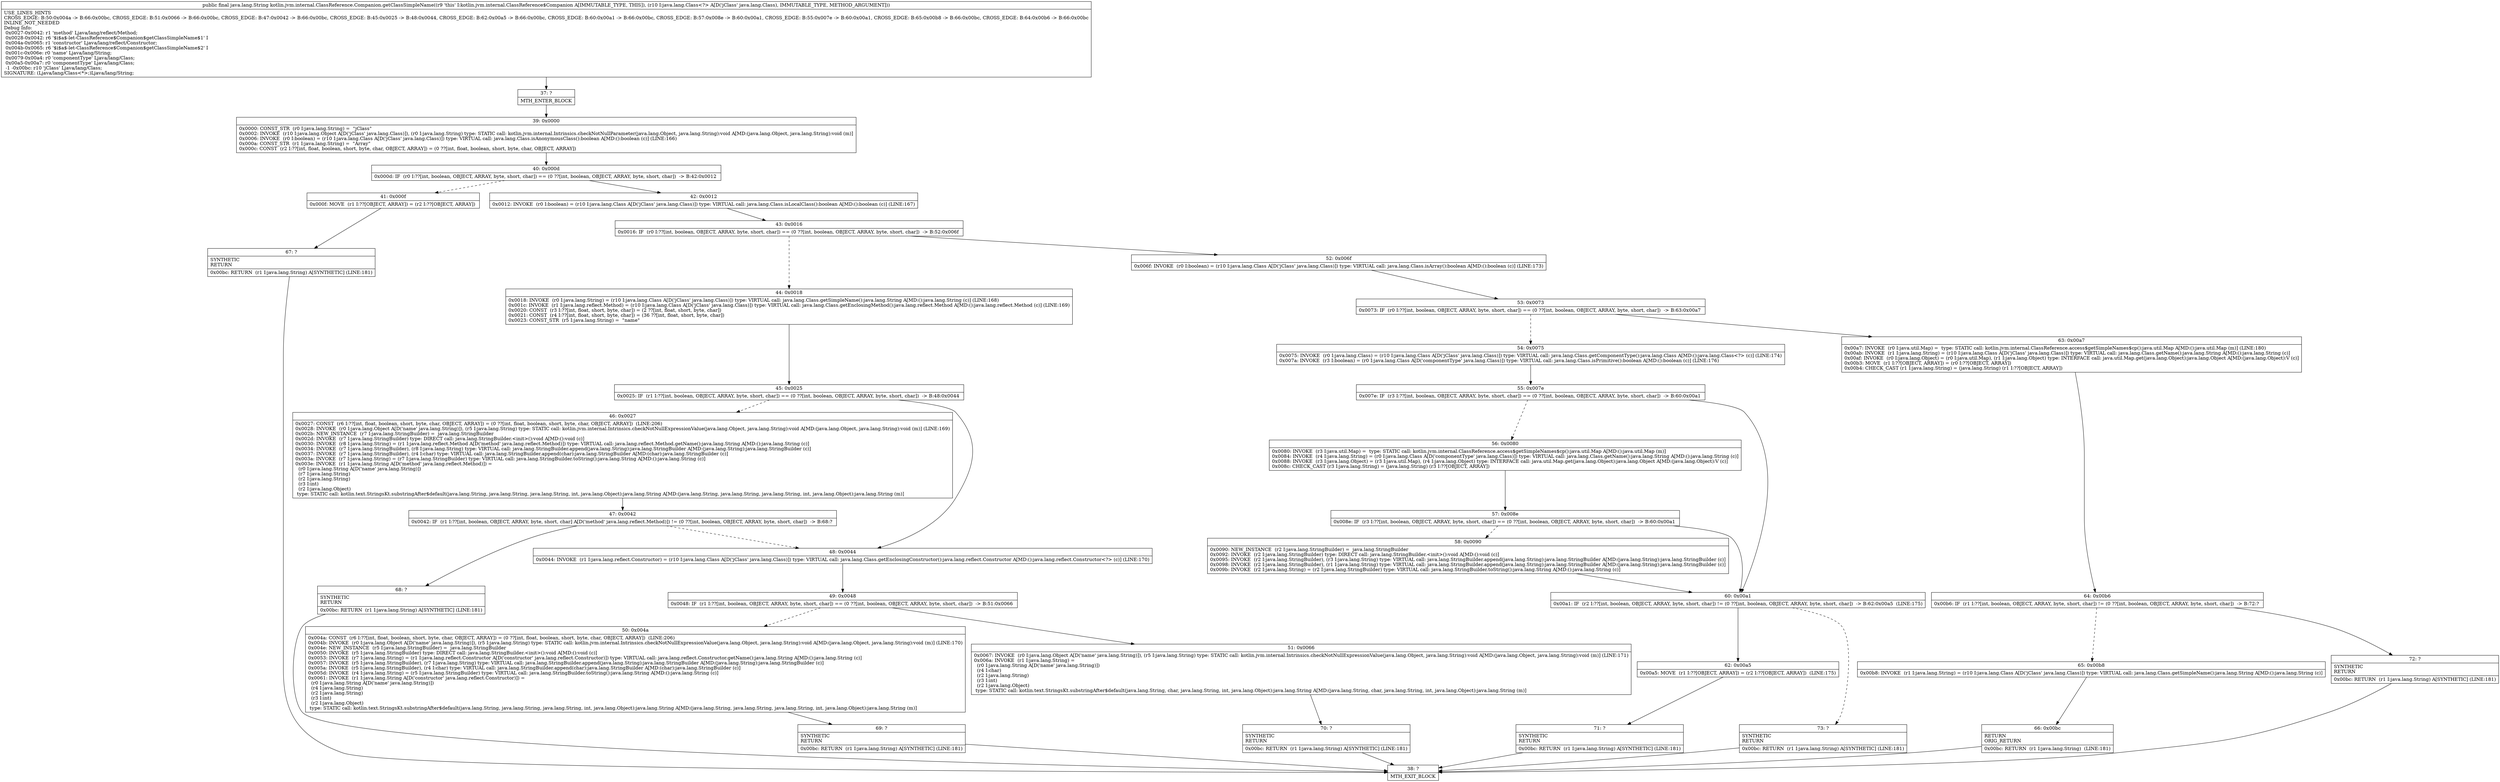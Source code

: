 digraph "CFG forkotlin.jvm.internal.ClassReference.Companion.getClassSimpleName(Ljava\/lang\/Class;)Ljava\/lang\/String;" {
Node_37 [shape=record,label="{37\:\ ?|MTH_ENTER_BLOCK\l}"];
Node_39 [shape=record,label="{39\:\ 0x0000|0x0000: CONST_STR  (r0 I:java.lang.String) =  \"jClass\" \l0x0002: INVOKE  (r10 I:java.lang.Object A[D('jClass' java.lang.Class)]), (r0 I:java.lang.String) type: STATIC call: kotlin.jvm.internal.Intrinsics.checkNotNullParameter(java.lang.Object, java.lang.String):void A[MD:(java.lang.Object, java.lang.String):void (m)]\l0x0006: INVOKE  (r0 I:boolean) = (r10 I:java.lang.Class A[D('jClass' java.lang.Class)]) type: VIRTUAL call: java.lang.Class.isAnonymousClass():boolean A[MD:():boolean (c)] (LINE:166)\l0x000a: CONST_STR  (r1 I:java.lang.String) =  \"Array\" \l0x000c: CONST  (r2 I:??[int, float, boolean, short, byte, char, OBJECT, ARRAY]) = (0 ??[int, float, boolean, short, byte, char, OBJECT, ARRAY]) \l}"];
Node_40 [shape=record,label="{40\:\ 0x000d|0x000d: IF  (r0 I:??[int, boolean, OBJECT, ARRAY, byte, short, char]) == (0 ??[int, boolean, OBJECT, ARRAY, byte, short, char])  \-\> B:42:0x0012 \l}"];
Node_41 [shape=record,label="{41\:\ 0x000f|0x000f: MOVE  (r1 I:??[OBJECT, ARRAY]) = (r2 I:??[OBJECT, ARRAY]) \l}"];
Node_67 [shape=record,label="{67\:\ ?|SYNTHETIC\lRETURN\l|0x00bc: RETURN  (r1 I:java.lang.String) A[SYNTHETIC] (LINE:181)\l}"];
Node_38 [shape=record,label="{38\:\ ?|MTH_EXIT_BLOCK\l}"];
Node_42 [shape=record,label="{42\:\ 0x0012|0x0012: INVOKE  (r0 I:boolean) = (r10 I:java.lang.Class A[D('jClass' java.lang.Class)]) type: VIRTUAL call: java.lang.Class.isLocalClass():boolean A[MD:():boolean (c)] (LINE:167)\l}"];
Node_43 [shape=record,label="{43\:\ 0x0016|0x0016: IF  (r0 I:??[int, boolean, OBJECT, ARRAY, byte, short, char]) == (0 ??[int, boolean, OBJECT, ARRAY, byte, short, char])  \-\> B:52:0x006f \l}"];
Node_44 [shape=record,label="{44\:\ 0x0018|0x0018: INVOKE  (r0 I:java.lang.String) = (r10 I:java.lang.Class A[D('jClass' java.lang.Class)]) type: VIRTUAL call: java.lang.Class.getSimpleName():java.lang.String A[MD:():java.lang.String (c)] (LINE:168)\l0x001c: INVOKE  (r1 I:java.lang.reflect.Method) = (r10 I:java.lang.Class A[D('jClass' java.lang.Class)]) type: VIRTUAL call: java.lang.Class.getEnclosingMethod():java.lang.reflect.Method A[MD:():java.lang.reflect.Method (c)] (LINE:169)\l0x0020: CONST  (r3 I:??[int, float, short, byte, char]) = (2 ??[int, float, short, byte, char]) \l0x0021: CONST  (r4 I:??[int, float, short, byte, char]) = (36 ??[int, float, short, byte, char]) \l0x0023: CONST_STR  (r5 I:java.lang.String) =  \"name\" \l}"];
Node_45 [shape=record,label="{45\:\ 0x0025|0x0025: IF  (r1 I:??[int, boolean, OBJECT, ARRAY, byte, short, char]) == (0 ??[int, boolean, OBJECT, ARRAY, byte, short, char])  \-\> B:48:0x0044 \l}"];
Node_46 [shape=record,label="{46\:\ 0x0027|0x0027: CONST  (r6 I:??[int, float, boolean, short, byte, char, OBJECT, ARRAY]) = (0 ??[int, float, boolean, short, byte, char, OBJECT, ARRAY])  (LINE:206)\l0x0028: INVOKE  (r0 I:java.lang.Object A[D('name' java.lang.String)]), (r5 I:java.lang.String) type: STATIC call: kotlin.jvm.internal.Intrinsics.checkNotNullExpressionValue(java.lang.Object, java.lang.String):void A[MD:(java.lang.Object, java.lang.String):void (m)] (LINE:169)\l0x002b: NEW_INSTANCE  (r7 I:java.lang.StringBuilder) =  java.lang.StringBuilder \l0x002d: INVOKE  (r7 I:java.lang.StringBuilder) type: DIRECT call: java.lang.StringBuilder.\<init\>():void A[MD:():void (c)]\l0x0030: INVOKE  (r8 I:java.lang.String) = (r1 I:java.lang.reflect.Method A[D('method' java.lang.reflect.Method)]) type: VIRTUAL call: java.lang.reflect.Method.getName():java.lang.String A[MD:():java.lang.String (c)]\l0x0034: INVOKE  (r7 I:java.lang.StringBuilder), (r8 I:java.lang.String) type: VIRTUAL call: java.lang.StringBuilder.append(java.lang.String):java.lang.StringBuilder A[MD:(java.lang.String):java.lang.StringBuilder (c)]\l0x0037: INVOKE  (r7 I:java.lang.StringBuilder), (r4 I:char) type: VIRTUAL call: java.lang.StringBuilder.append(char):java.lang.StringBuilder A[MD:(char):java.lang.StringBuilder (c)]\l0x003a: INVOKE  (r7 I:java.lang.String) = (r7 I:java.lang.StringBuilder) type: VIRTUAL call: java.lang.StringBuilder.toString():java.lang.String A[MD:():java.lang.String (c)]\l0x003e: INVOKE  (r1 I:java.lang.String A[D('method' java.lang.reflect.Method)]) = \l  (r0 I:java.lang.String A[D('name' java.lang.String)])\l  (r7 I:java.lang.String)\l  (r2 I:java.lang.String)\l  (r3 I:int)\l  (r2 I:java.lang.Object)\l type: STATIC call: kotlin.text.StringsKt.substringAfter$default(java.lang.String, java.lang.String, java.lang.String, int, java.lang.Object):java.lang.String A[MD:(java.lang.String, java.lang.String, java.lang.String, int, java.lang.Object):java.lang.String (m)]\l}"];
Node_47 [shape=record,label="{47\:\ 0x0042|0x0042: IF  (r1 I:??[int, boolean, OBJECT, ARRAY, byte, short, char] A[D('method' java.lang.reflect.Method)]) != (0 ??[int, boolean, OBJECT, ARRAY, byte, short, char])  \-\> B:68:? \l}"];
Node_68 [shape=record,label="{68\:\ ?|SYNTHETIC\lRETURN\l|0x00bc: RETURN  (r1 I:java.lang.String) A[SYNTHETIC] (LINE:181)\l}"];
Node_48 [shape=record,label="{48\:\ 0x0044|0x0044: INVOKE  (r1 I:java.lang.reflect.Constructor) = (r10 I:java.lang.Class A[D('jClass' java.lang.Class)]) type: VIRTUAL call: java.lang.Class.getEnclosingConstructor():java.lang.reflect.Constructor A[MD:():java.lang.reflect.Constructor\<?\> (c)] (LINE:170)\l}"];
Node_49 [shape=record,label="{49\:\ 0x0048|0x0048: IF  (r1 I:??[int, boolean, OBJECT, ARRAY, byte, short, char]) == (0 ??[int, boolean, OBJECT, ARRAY, byte, short, char])  \-\> B:51:0x0066 \l}"];
Node_50 [shape=record,label="{50\:\ 0x004a|0x004a: CONST  (r6 I:??[int, float, boolean, short, byte, char, OBJECT, ARRAY]) = (0 ??[int, float, boolean, short, byte, char, OBJECT, ARRAY])  (LINE:206)\l0x004b: INVOKE  (r0 I:java.lang.Object A[D('name' java.lang.String)]), (r5 I:java.lang.String) type: STATIC call: kotlin.jvm.internal.Intrinsics.checkNotNullExpressionValue(java.lang.Object, java.lang.String):void A[MD:(java.lang.Object, java.lang.String):void (m)] (LINE:170)\l0x004e: NEW_INSTANCE  (r5 I:java.lang.StringBuilder) =  java.lang.StringBuilder \l0x0050: INVOKE  (r5 I:java.lang.StringBuilder) type: DIRECT call: java.lang.StringBuilder.\<init\>():void A[MD:():void (c)]\l0x0053: INVOKE  (r7 I:java.lang.String) = (r1 I:java.lang.reflect.Constructor A[D('constructor' java.lang.reflect.Constructor)]) type: VIRTUAL call: java.lang.reflect.Constructor.getName():java.lang.String A[MD:():java.lang.String (c)]\l0x0057: INVOKE  (r5 I:java.lang.StringBuilder), (r7 I:java.lang.String) type: VIRTUAL call: java.lang.StringBuilder.append(java.lang.String):java.lang.StringBuilder A[MD:(java.lang.String):java.lang.StringBuilder (c)]\l0x005a: INVOKE  (r5 I:java.lang.StringBuilder), (r4 I:char) type: VIRTUAL call: java.lang.StringBuilder.append(char):java.lang.StringBuilder A[MD:(char):java.lang.StringBuilder (c)]\l0x005d: INVOKE  (r4 I:java.lang.String) = (r5 I:java.lang.StringBuilder) type: VIRTUAL call: java.lang.StringBuilder.toString():java.lang.String A[MD:():java.lang.String (c)]\l0x0061: INVOKE  (r1 I:java.lang.String A[D('constructor' java.lang.reflect.Constructor)]) = \l  (r0 I:java.lang.String A[D('name' java.lang.String)])\l  (r4 I:java.lang.String)\l  (r2 I:java.lang.String)\l  (r3 I:int)\l  (r2 I:java.lang.Object)\l type: STATIC call: kotlin.text.StringsKt.substringAfter$default(java.lang.String, java.lang.String, java.lang.String, int, java.lang.Object):java.lang.String A[MD:(java.lang.String, java.lang.String, java.lang.String, int, java.lang.Object):java.lang.String (m)]\l}"];
Node_69 [shape=record,label="{69\:\ ?|SYNTHETIC\lRETURN\l|0x00bc: RETURN  (r1 I:java.lang.String) A[SYNTHETIC] (LINE:181)\l}"];
Node_51 [shape=record,label="{51\:\ 0x0066|0x0067: INVOKE  (r0 I:java.lang.Object A[D('name' java.lang.String)]), (r5 I:java.lang.String) type: STATIC call: kotlin.jvm.internal.Intrinsics.checkNotNullExpressionValue(java.lang.Object, java.lang.String):void A[MD:(java.lang.Object, java.lang.String):void (m)] (LINE:171)\l0x006a: INVOKE  (r1 I:java.lang.String) = \l  (r0 I:java.lang.String A[D('name' java.lang.String)])\l  (r4 I:char)\l  (r2 I:java.lang.String)\l  (r3 I:int)\l  (r2 I:java.lang.Object)\l type: STATIC call: kotlin.text.StringsKt.substringAfter$default(java.lang.String, char, java.lang.String, int, java.lang.Object):java.lang.String A[MD:(java.lang.String, char, java.lang.String, int, java.lang.Object):java.lang.String (m)]\l}"];
Node_70 [shape=record,label="{70\:\ ?|SYNTHETIC\lRETURN\l|0x00bc: RETURN  (r1 I:java.lang.String) A[SYNTHETIC] (LINE:181)\l}"];
Node_52 [shape=record,label="{52\:\ 0x006f|0x006f: INVOKE  (r0 I:boolean) = (r10 I:java.lang.Class A[D('jClass' java.lang.Class)]) type: VIRTUAL call: java.lang.Class.isArray():boolean A[MD:():boolean (c)] (LINE:173)\l}"];
Node_53 [shape=record,label="{53\:\ 0x0073|0x0073: IF  (r0 I:??[int, boolean, OBJECT, ARRAY, byte, short, char]) == (0 ??[int, boolean, OBJECT, ARRAY, byte, short, char])  \-\> B:63:0x00a7 \l}"];
Node_54 [shape=record,label="{54\:\ 0x0075|0x0075: INVOKE  (r0 I:java.lang.Class) = (r10 I:java.lang.Class A[D('jClass' java.lang.Class)]) type: VIRTUAL call: java.lang.Class.getComponentType():java.lang.Class A[MD:():java.lang.Class\<?\> (c)] (LINE:174)\l0x007a: INVOKE  (r3 I:boolean) = (r0 I:java.lang.Class A[D('componentType' java.lang.Class)]) type: VIRTUAL call: java.lang.Class.isPrimitive():boolean A[MD:():boolean (c)] (LINE:176)\l}"];
Node_55 [shape=record,label="{55\:\ 0x007e|0x007e: IF  (r3 I:??[int, boolean, OBJECT, ARRAY, byte, short, char]) == (0 ??[int, boolean, OBJECT, ARRAY, byte, short, char])  \-\> B:60:0x00a1 \l}"];
Node_56 [shape=record,label="{56\:\ 0x0080|0x0080: INVOKE  (r3 I:java.util.Map) =  type: STATIC call: kotlin.jvm.internal.ClassReference.access$getSimpleNames$cp():java.util.Map A[MD:():java.util.Map (m)]\l0x0084: INVOKE  (r4 I:java.lang.String) = (r0 I:java.lang.Class A[D('componentType' java.lang.Class)]) type: VIRTUAL call: java.lang.Class.getName():java.lang.String A[MD:():java.lang.String (c)]\l0x0088: INVOKE  (r3 I:java.lang.Object) = (r3 I:java.util.Map), (r4 I:java.lang.Object) type: INTERFACE call: java.util.Map.get(java.lang.Object):java.lang.Object A[MD:(java.lang.Object):V (c)]\l0x008c: CHECK_CAST (r3 I:java.lang.String) = (java.lang.String) (r3 I:??[OBJECT, ARRAY]) \l}"];
Node_57 [shape=record,label="{57\:\ 0x008e|0x008e: IF  (r3 I:??[int, boolean, OBJECT, ARRAY, byte, short, char]) == (0 ??[int, boolean, OBJECT, ARRAY, byte, short, char])  \-\> B:60:0x00a1 \l}"];
Node_58 [shape=record,label="{58\:\ 0x0090|0x0090: NEW_INSTANCE  (r2 I:java.lang.StringBuilder) =  java.lang.StringBuilder \l0x0092: INVOKE  (r2 I:java.lang.StringBuilder) type: DIRECT call: java.lang.StringBuilder.\<init\>():void A[MD:():void (c)]\l0x0095: INVOKE  (r2 I:java.lang.StringBuilder), (r3 I:java.lang.String) type: VIRTUAL call: java.lang.StringBuilder.append(java.lang.String):java.lang.StringBuilder A[MD:(java.lang.String):java.lang.StringBuilder (c)]\l0x0098: INVOKE  (r2 I:java.lang.StringBuilder), (r1 I:java.lang.String) type: VIRTUAL call: java.lang.StringBuilder.append(java.lang.String):java.lang.StringBuilder A[MD:(java.lang.String):java.lang.StringBuilder (c)]\l0x009b: INVOKE  (r2 I:java.lang.String) = (r2 I:java.lang.StringBuilder) type: VIRTUAL call: java.lang.StringBuilder.toString():java.lang.String A[MD:():java.lang.String (c)]\l}"];
Node_60 [shape=record,label="{60\:\ 0x00a1|0x00a1: IF  (r2 I:??[int, boolean, OBJECT, ARRAY, byte, short, char]) != (0 ??[int, boolean, OBJECT, ARRAY, byte, short, char])  \-\> B:62:0x00a5  (LINE:175)\l}"];
Node_62 [shape=record,label="{62\:\ 0x00a5|0x00a5: MOVE  (r1 I:??[OBJECT, ARRAY]) = (r2 I:??[OBJECT, ARRAY])  (LINE:175)\l}"];
Node_71 [shape=record,label="{71\:\ ?|SYNTHETIC\lRETURN\l|0x00bc: RETURN  (r1 I:java.lang.String) A[SYNTHETIC] (LINE:181)\l}"];
Node_73 [shape=record,label="{73\:\ ?|SYNTHETIC\lRETURN\l|0x00bc: RETURN  (r1 I:java.lang.String) A[SYNTHETIC] (LINE:181)\l}"];
Node_63 [shape=record,label="{63\:\ 0x00a7|0x00a7: INVOKE  (r0 I:java.util.Map) =  type: STATIC call: kotlin.jvm.internal.ClassReference.access$getSimpleNames$cp():java.util.Map A[MD:():java.util.Map (m)] (LINE:180)\l0x00ab: INVOKE  (r1 I:java.lang.String) = (r10 I:java.lang.Class A[D('jClass' java.lang.Class)]) type: VIRTUAL call: java.lang.Class.getName():java.lang.String A[MD:():java.lang.String (c)]\l0x00af: INVOKE  (r0 I:java.lang.Object) = (r0 I:java.util.Map), (r1 I:java.lang.Object) type: INTERFACE call: java.util.Map.get(java.lang.Object):java.lang.Object A[MD:(java.lang.Object):V (c)]\l0x00b3: MOVE  (r1 I:??[OBJECT, ARRAY]) = (r0 I:??[OBJECT, ARRAY]) \l0x00b4: CHECK_CAST (r1 I:java.lang.String) = (java.lang.String) (r1 I:??[OBJECT, ARRAY]) \l}"];
Node_64 [shape=record,label="{64\:\ 0x00b6|0x00b6: IF  (r1 I:??[int, boolean, OBJECT, ARRAY, byte, short, char]) != (0 ??[int, boolean, OBJECT, ARRAY, byte, short, char])  \-\> B:72:? \l}"];
Node_65 [shape=record,label="{65\:\ 0x00b8|0x00b8: INVOKE  (r1 I:java.lang.String) = (r10 I:java.lang.Class A[D('jClass' java.lang.Class)]) type: VIRTUAL call: java.lang.Class.getSimpleName():java.lang.String A[MD:():java.lang.String (c)]\l}"];
Node_66 [shape=record,label="{66\:\ 0x00bc|RETURN\lORIG_RETURN\l|0x00bc: RETURN  (r1 I:java.lang.String)  (LINE:181)\l}"];
Node_72 [shape=record,label="{72\:\ ?|SYNTHETIC\lRETURN\l|0x00bc: RETURN  (r1 I:java.lang.String) A[SYNTHETIC] (LINE:181)\l}"];
MethodNode[shape=record,label="{public final java.lang.String kotlin.jvm.internal.ClassReference.Companion.getClassSimpleName((r9 'this' I:kotlin.jvm.internal.ClassReference$Companion A[IMMUTABLE_TYPE, THIS]), (r10 I:java.lang.Class\<?\> A[D('jClass' java.lang.Class), IMMUTABLE_TYPE, METHOD_ARGUMENT]))  | USE_LINES_HINTS\lCROSS_EDGE: B:50:0x004a \-\> B:66:0x00bc, CROSS_EDGE: B:51:0x0066 \-\> B:66:0x00bc, CROSS_EDGE: B:47:0x0042 \-\> B:66:0x00bc, CROSS_EDGE: B:45:0x0025 \-\> B:48:0x0044, CROSS_EDGE: B:62:0x00a5 \-\> B:66:0x00bc, CROSS_EDGE: B:60:0x00a1 \-\> B:66:0x00bc, CROSS_EDGE: B:57:0x008e \-\> B:60:0x00a1, CROSS_EDGE: B:55:0x007e \-\> B:60:0x00a1, CROSS_EDGE: B:65:0x00b8 \-\> B:66:0x00bc, CROSS_EDGE: B:64:0x00b6 \-\> B:66:0x00bc\lINLINE_NOT_NEEDED\lDebug Info:\l  0x0027\-0x0042: r1 'method' Ljava\/lang\/reflect\/Method;\l  0x0028\-0x0042: r6 '$i$a$\-let\-ClassReference$Companion$getClassSimpleName$1' I\l  0x004a\-0x0065: r1 'constructor' Ljava\/lang\/reflect\/Constructor;\l  0x004b\-0x0065: r6 '$i$a$\-let\-ClassReference$Companion$getClassSimpleName$2' I\l  0x001c\-0x006e: r0 'name' Ljava\/lang\/String;\l  0x0079\-0x00a4: r0 'componentType' Ljava\/lang\/Class;\l  0x00a5\-0x00a7: r0 'componentType' Ljava\/lang\/Class;\l  \-1 \-0x00bc: r10 'jClass' Ljava\/lang\/Class;\lSIGNATURE: (Ljava\/lang\/Class\<*\>;)Ljava\/lang\/String;\l}"];
MethodNode -> Node_37;Node_37 -> Node_39;
Node_39 -> Node_40;
Node_40 -> Node_41[style=dashed];
Node_40 -> Node_42;
Node_41 -> Node_67;
Node_67 -> Node_38;
Node_42 -> Node_43;
Node_43 -> Node_44[style=dashed];
Node_43 -> Node_52;
Node_44 -> Node_45;
Node_45 -> Node_46[style=dashed];
Node_45 -> Node_48;
Node_46 -> Node_47;
Node_47 -> Node_48[style=dashed];
Node_47 -> Node_68;
Node_68 -> Node_38;
Node_48 -> Node_49;
Node_49 -> Node_50[style=dashed];
Node_49 -> Node_51;
Node_50 -> Node_69;
Node_69 -> Node_38;
Node_51 -> Node_70;
Node_70 -> Node_38;
Node_52 -> Node_53;
Node_53 -> Node_54[style=dashed];
Node_53 -> Node_63;
Node_54 -> Node_55;
Node_55 -> Node_56[style=dashed];
Node_55 -> Node_60;
Node_56 -> Node_57;
Node_57 -> Node_58[style=dashed];
Node_57 -> Node_60;
Node_58 -> Node_60;
Node_60 -> Node_62;
Node_60 -> Node_73[style=dashed];
Node_62 -> Node_71;
Node_71 -> Node_38;
Node_73 -> Node_38;
Node_63 -> Node_64;
Node_64 -> Node_65[style=dashed];
Node_64 -> Node_72;
Node_65 -> Node_66;
Node_66 -> Node_38;
Node_72 -> Node_38;
}

